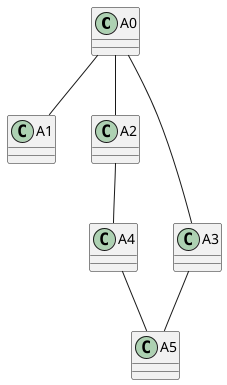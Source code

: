 {
  "sha1": "3lpwujn2uz18hh11864q7k0sen1nikt",
  "insertion": {
    "when": "2024-05-30T20:48:20.298Z",
    "user": "plantuml@gmail.com"
  }
}
@startuml

A0 -- A1
A0 -- A2
A0 -- A3

A2 -- A4
A4 -- A5

A3 -- A5


@enduml
